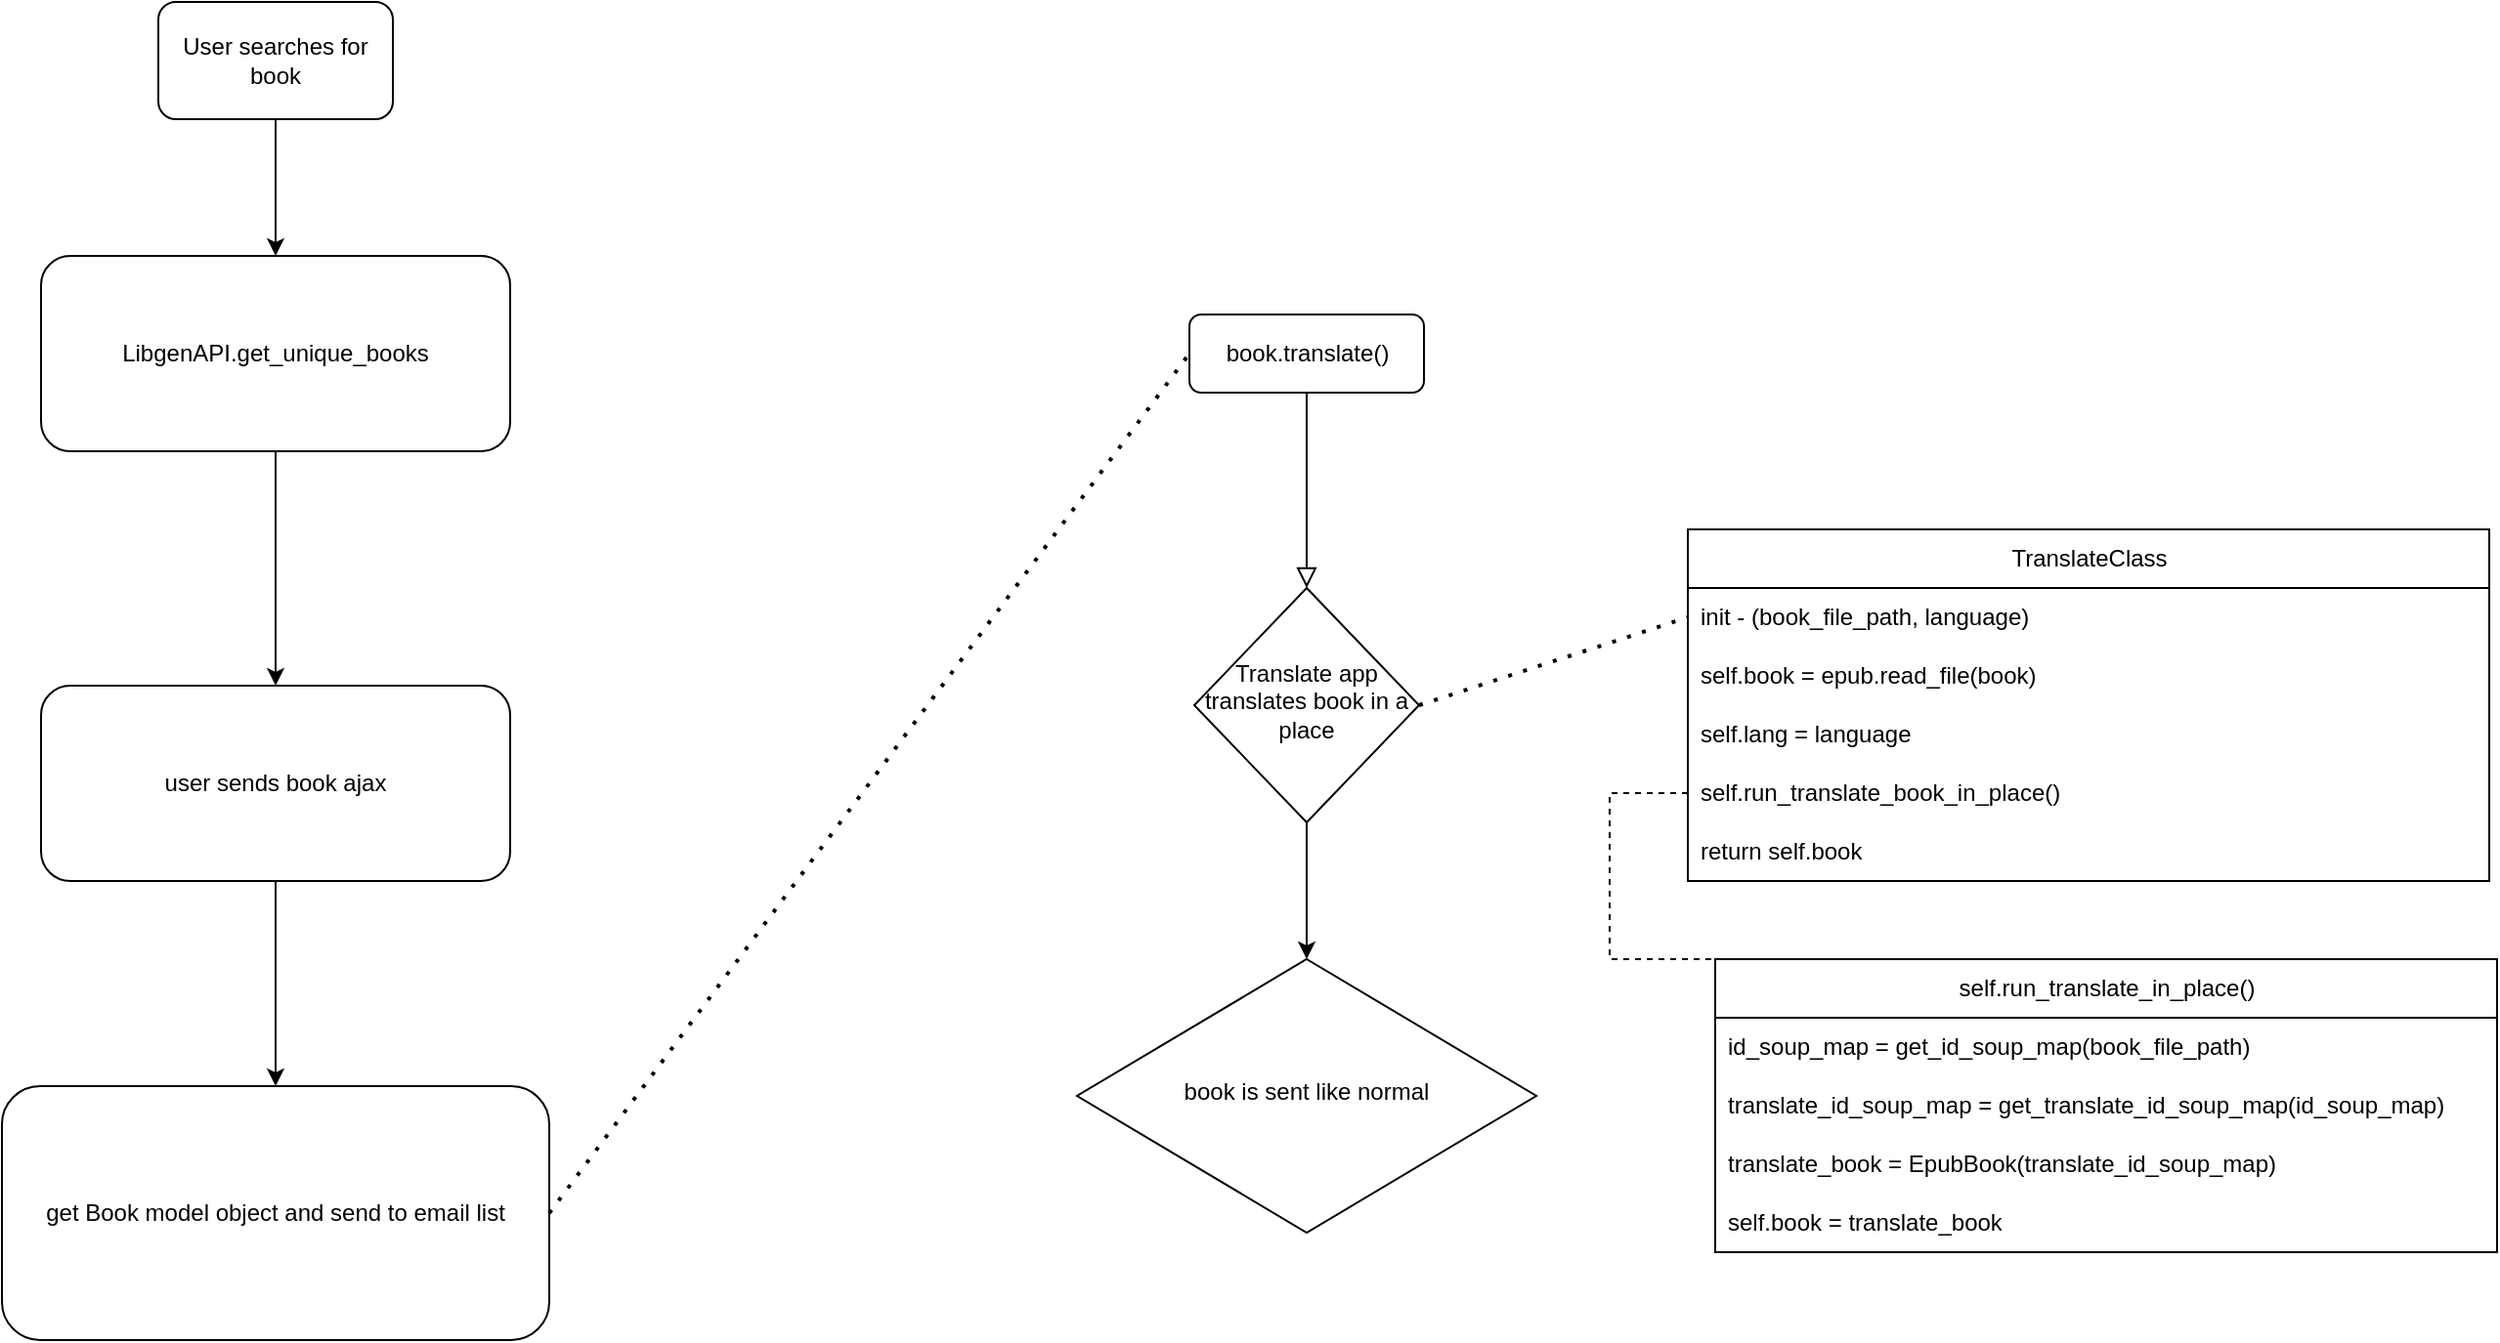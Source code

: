 <mxfile version="21.0.6" type="github">
  <diagram id="C5RBs43oDa-KdzZeNtuy" name="Page-1">
    <mxGraphModel dx="2062" dy="701" grid="1" gridSize="10" guides="1" tooltips="1" connect="1" arrows="1" fold="1" page="1" pageScale="1" pageWidth="827" pageHeight="1169" math="0" shadow="0">
      <root>
        <mxCell id="WIyWlLk6GJQsqaUBKTNV-0" />
        <mxCell id="WIyWlLk6GJQsqaUBKTNV-1" parent="WIyWlLk6GJQsqaUBKTNV-0" />
        <mxCell id="WIyWlLk6GJQsqaUBKTNV-2" value="" style="rounded=0;html=1;jettySize=auto;orthogonalLoop=1;fontSize=11;endArrow=block;endFill=0;endSize=8;strokeWidth=1;shadow=0;labelBackgroundColor=none;edgeStyle=orthogonalEdgeStyle;" parent="WIyWlLk6GJQsqaUBKTNV-1" source="WIyWlLk6GJQsqaUBKTNV-3" target="WIyWlLk6GJQsqaUBKTNV-6" edge="1">
          <mxGeometry relative="1" as="geometry" />
        </mxCell>
        <mxCell id="WIyWlLk6GJQsqaUBKTNV-3" value="book.translate()" style="rounded=1;whiteSpace=wrap;html=1;fontSize=12;glass=0;strokeWidth=1;shadow=0;" parent="WIyWlLk6GJQsqaUBKTNV-1" vertex="1">
          <mxGeometry x="7.5" y="190" width="120" height="40" as="geometry" />
        </mxCell>
        <mxCell id="Egl1dDNrV3TgmbNR_v3q-10" value="" style="edgeStyle=orthogonalEdgeStyle;rounded=0;orthogonalLoop=1;jettySize=auto;html=1;" parent="WIyWlLk6GJQsqaUBKTNV-1" source="WIyWlLk6GJQsqaUBKTNV-6" target="WIyWlLk6GJQsqaUBKTNV-10" edge="1">
          <mxGeometry relative="1" as="geometry" />
        </mxCell>
        <mxCell id="WIyWlLk6GJQsqaUBKTNV-6" value="Translate app translates book in a place" style="rhombus;whiteSpace=wrap;html=1;shadow=0;fontFamily=Helvetica;fontSize=12;align=center;strokeWidth=1;spacing=6;spacingTop=-4;" parent="WIyWlLk6GJQsqaUBKTNV-1" vertex="1">
          <mxGeometry x="10" y="330" width="115" height="120" as="geometry" />
        </mxCell>
        <mxCell id="WIyWlLk6GJQsqaUBKTNV-10" value="book is sent like normal" style="rhombus;whiteSpace=wrap;html=1;shadow=0;fontFamily=Helvetica;fontSize=12;align=center;strokeWidth=1;spacing=6;spacingTop=-4;" parent="WIyWlLk6GJQsqaUBKTNV-1" vertex="1">
          <mxGeometry x="-50" y="520" width="235" height="140" as="geometry" />
        </mxCell>
        <mxCell id="Egl1dDNrV3TgmbNR_v3q-1" value="" style="endArrow=none;dashed=1;html=1;dashPattern=1 3;strokeWidth=2;rounded=0;exitX=1;exitY=0.5;exitDx=0;exitDy=0;entryX=0;entryY=0.5;entryDx=0;entryDy=0;" parent="WIyWlLk6GJQsqaUBKTNV-1" source="WIyWlLk6GJQsqaUBKTNV-6" target="Egl1dDNrV3TgmbNR_v3q-4" edge="1">
          <mxGeometry width="50" height="50" relative="1" as="geometry">
            <mxPoint x="252.5" y="490" as="sourcePoint" />
            <mxPoint x="242.5" y="370" as="targetPoint" />
          </mxGeometry>
        </mxCell>
        <mxCell id="Egl1dDNrV3TgmbNR_v3q-3" value="TranslateClass" style="swimlane;fontStyle=0;childLayout=stackLayout;horizontal=1;startSize=30;horizontalStack=0;resizeParent=1;resizeParentMax=0;resizeLast=0;collapsible=1;marginBottom=0;whiteSpace=wrap;html=1;" parent="WIyWlLk6GJQsqaUBKTNV-1" vertex="1">
          <mxGeometry x="262.5" y="300" width="410" height="180" as="geometry" />
        </mxCell>
        <mxCell id="Egl1dDNrV3TgmbNR_v3q-4" value="init - (book_file_path, language)" style="text;strokeColor=none;fillColor=none;align=left;verticalAlign=middle;spacingLeft=4;spacingRight=4;overflow=hidden;points=[[0,0.5],[1,0.5]];portConstraint=eastwest;rotatable=0;whiteSpace=wrap;html=1;" parent="Egl1dDNrV3TgmbNR_v3q-3" vertex="1">
          <mxGeometry y="30" width="410" height="30" as="geometry" />
        </mxCell>
        <mxCell id="Egl1dDNrV3TgmbNR_v3q-5" value="self.book = epub.read_file(book)" style="text;strokeColor=none;fillColor=none;align=left;verticalAlign=middle;spacingLeft=4;spacingRight=4;overflow=hidden;points=[[0,0.5],[1,0.5]];portConstraint=eastwest;rotatable=0;whiteSpace=wrap;html=1;" parent="Egl1dDNrV3TgmbNR_v3q-3" vertex="1">
          <mxGeometry y="60" width="410" height="30" as="geometry" />
        </mxCell>
        <mxCell id="Egl1dDNrV3TgmbNR_v3q-6" value="self.lang = language" style="text;strokeColor=none;fillColor=none;align=left;verticalAlign=middle;spacingLeft=4;spacingRight=4;overflow=hidden;points=[[0,0.5],[1,0.5]];portConstraint=eastwest;rotatable=0;whiteSpace=wrap;html=1;" parent="Egl1dDNrV3TgmbNR_v3q-3" vertex="1">
          <mxGeometry y="90" width="410" height="30" as="geometry" />
        </mxCell>
        <mxCell id="Egl1dDNrV3TgmbNR_v3q-7" value="self.run_translate_book_in_place()" style="text;strokeColor=none;fillColor=none;align=left;verticalAlign=middle;spacingLeft=4;spacingRight=4;overflow=hidden;points=[[0,0.5],[1,0.5]];portConstraint=eastwest;rotatable=0;whiteSpace=wrap;html=1;" parent="Egl1dDNrV3TgmbNR_v3q-3" vertex="1">
          <mxGeometry y="120" width="410" height="30" as="geometry" />
        </mxCell>
        <mxCell id="Egl1dDNrV3TgmbNR_v3q-19" value="return self.book" style="text;strokeColor=none;fillColor=none;align=left;verticalAlign=middle;spacingLeft=4;spacingRight=4;overflow=hidden;points=[[0,0.5],[1,0.5]];portConstraint=eastwest;rotatable=0;whiteSpace=wrap;html=1;" parent="Egl1dDNrV3TgmbNR_v3q-3" vertex="1">
          <mxGeometry y="150" width="410" height="30" as="geometry" />
        </mxCell>
        <mxCell id="Egl1dDNrV3TgmbNR_v3q-11" value="self.run_translate_in_place()" style="swimlane;fontStyle=0;childLayout=stackLayout;horizontal=1;startSize=30;horizontalStack=0;resizeParent=1;resizeParentMax=0;resizeLast=0;collapsible=1;marginBottom=0;whiteSpace=wrap;html=1;" parent="WIyWlLk6GJQsqaUBKTNV-1" vertex="1">
          <mxGeometry x="276.5" y="520" width="400" height="150" as="geometry" />
        </mxCell>
        <mxCell id="Egl1dDNrV3TgmbNR_v3q-12" value="id_soup_map = get_id_soup_map(book_file_path)" style="text;strokeColor=none;fillColor=none;align=left;verticalAlign=middle;spacingLeft=4;spacingRight=4;overflow=hidden;points=[[0,0.5],[1,0.5]];portConstraint=eastwest;rotatable=0;whiteSpace=wrap;html=1;" parent="Egl1dDNrV3TgmbNR_v3q-11" vertex="1">
          <mxGeometry y="30" width="400" height="30" as="geometry" />
        </mxCell>
        <mxCell id="Egl1dDNrV3TgmbNR_v3q-13" value="translate_id_soup_map = get_translate_id_soup_map(id_soup_map)" style="text;strokeColor=none;fillColor=none;align=left;verticalAlign=middle;spacingLeft=4;spacingRight=4;overflow=hidden;points=[[0,0.5],[1,0.5]];portConstraint=eastwest;rotatable=0;whiteSpace=wrap;html=1;" parent="Egl1dDNrV3TgmbNR_v3q-11" vertex="1">
          <mxGeometry y="60" width="400" height="30" as="geometry" />
        </mxCell>
        <mxCell id="Egl1dDNrV3TgmbNR_v3q-14" value="translate_book = EpubBook(translate_id_soup_map)" style="text;strokeColor=none;fillColor=none;align=left;verticalAlign=middle;spacingLeft=4;spacingRight=4;overflow=hidden;points=[[0,0.5],[1,0.5]];portConstraint=eastwest;rotatable=0;whiteSpace=wrap;html=1;" parent="Egl1dDNrV3TgmbNR_v3q-11" vertex="1">
          <mxGeometry y="90" width="400" height="30" as="geometry" />
        </mxCell>
        <mxCell id="Egl1dDNrV3TgmbNR_v3q-17" value="self.book = translate_book" style="text;strokeColor=none;fillColor=none;align=left;verticalAlign=middle;spacingLeft=4;spacingRight=4;overflow=hidden;points=[[0,0.5],[1,0.5]];portConstraint=eastwest;rotatable=0;whiteSpace=wrap;html=1;" parent="Egl1dDNrV3TgmbNR_v3q-11" vertex="1">
          <mxGeometry y="120" width="400" height="30" as="geometry" />
        </mxCell>
        <mxCell id="Egl1dDNrV3TgmbNR_v3q-16" value="" style="endArrow=none;dashed=1;html=1;rounded=0;exitX=0;exitY=0.5;exitDx=0;exitDy=0;entryX=0;entryY=0;entryDx=0;entryDy=0;" parent="WIyWlLk6GJQsqaUBKTNV-1" source="Egl1dDNrV3TgmbNR_v3q-7" target="Egl1dDNrV3TgmbNR_v3q-11" edge="1">
          <mxGeometry width="50" height="50" relative="1" as="geometry">
            <mxPoint x="532.5" y="480" as="sourcePoint" />
            <mxPoint x="792.5" y="460" as="targetPoint" />
            <Array as="points">
              <mxPoint x="222.5" y="435" />
              <mxPoint x="222.5" y="520" />
            </Array>
          </mxGeometry>
        </mxCell>
        <mxCell id="15EoEXUTbDPL-J61PGzz-0" value="User searches for book" style="rounded=1;whiteSpace=wrap;html=1;" vertex="1" parent="WIyWlLk6GJQsqaUBKTNV-1">
          <mxGeometry x="-520" y="30" width="120" height="60" as="geometry" />
        </mxCell>
        <mxCell id="15EoEXUTbDPL-J61PGzz-1" value="LibgenAPI.get_unique_books" style="rounded=1;whiteSpace=wrap;html=1;" vertex="1" parent="WIyWlLk6GJQsqaUBKTNV-1">
          <mxGeometry x="-580" y="160" width="240" height="100" as="geometry" />
        </mxCell>
        <mxCell id="15EoEXUTbDPL-J61PGzz-2" value="" style="endArrow=classic;html=1;rounded=0;exitX=0.5;exitY=1;exitDx=0;exitDy=0;" edge="1" parent="WIyWlLk6GJQsqaUBKTNV-1" source="15EoEXUTbDPL-J61PGzz-0" target="15EoEXUTbDPL-J61PGzz-1">
          <mxGeometry width="50" height="50" relative="1" as="geometry">
            <mxPoint x="-420" y="280" as="sourcePoint" />
            <mxPoint x="-370" y="230" as="targetPoint" />
          </mxGeometry>
        </mxCell>
        <mxCell id="15EoEXUTbDPL-J61PGzz-3" value="user sends book ajax" style="rounded=1;whiteSpace=wrap;html=1;" vertex="1" parent="WIyWlLk6GJQsqaUBKTNV-1">
          <mxGeometry x="-580" y="380" width="240" height="100" as="geometry" />
        </mxCell>
        <mxCell id="15EoEXUTbDPL-J61PGzz-4" value="" style="endArrow=classic;html=1;rounded=0;exitX=0.5;exitY=1;exitDx=0;exitDy=0;" edge="1" parent="WIyWlLk6GJQsqaUBKTNV-1" source="15EoEXUTbDPL-J61PGzz-1" target="15EoEXUTbDPL-J61PGzz-3">
          <mxGeometry width="50" height="50" relative="1" as="geometry">
            <mxPoint x="-420" y="290" as="sourcePoint" />
            <mxPoint x="-370" y="240" as="targetPoint" />
          </mxGeometry>
        </mxCell>
        <mxCell id="15EoEXUTbDPL-J61PGzz-5" value="get Book model object and send to email list" style="rounded=1;whiteSpace=wrap;html=1;" vertex="1" parent="WIyWlLk6GJQsqaUBKTNV-1">
          <mxGeometry x="-600" y="585" width="280" height="130" as="geometry" />
        </mxCell>
        <mxCell id="15EoEXUTbDPL-J61PGzz-7" value="" style="endArrow=classic;html=1;rounded=0;exitX=0.5;exitY=1;exitDx=0;exitDy=0;" edge="1" parent="WIyWlLk6GJQsqaUBKTNV-1" source="15EoEXUTbDPL-J61PGzz-3" target="15EoEXUTbDPL-J61PGzz-5">
          <mxGeometry width="50" height="50" relative="1" as="geometry">
            <mxPoint x="-450" y="270" as="sourcePoint" />
            <mxPoint x="-450" y="390" as="targetPoint" />
          </mxGeometry>
        </mxCell>
        <mxCell id="15EoEXUTbDPL-J61PGzz-8" value="" style="endArrow=none;dashed=1;html=1;dashPattern=1 3;strokeWidth=2;rounded=0;exitX=1;exitY=0.5;exitDx=0;exitDy=0;entryX=0;entryY=0.5;entryDx=0;entryDy=0;" edge="1" parent="WIyWlLk6GJQsqaUBKTNV-1" source="15EoEXUTbDPL-J61PGzz-5" target="WIyWlLk6GJQsqaUBKTNV-3">
          <mxGeometry width="50" height="50" relative="1" as="geometry">
            <mxPoint x="-140" y="510" as="sourcePoint" />
            <mxPoint x="-90" y="460" as="targetPoint" />
          </mxGeometry>
        </mxCell>
      </root>
    </mxGraphModel>
  </diagram>
</mxfile>
